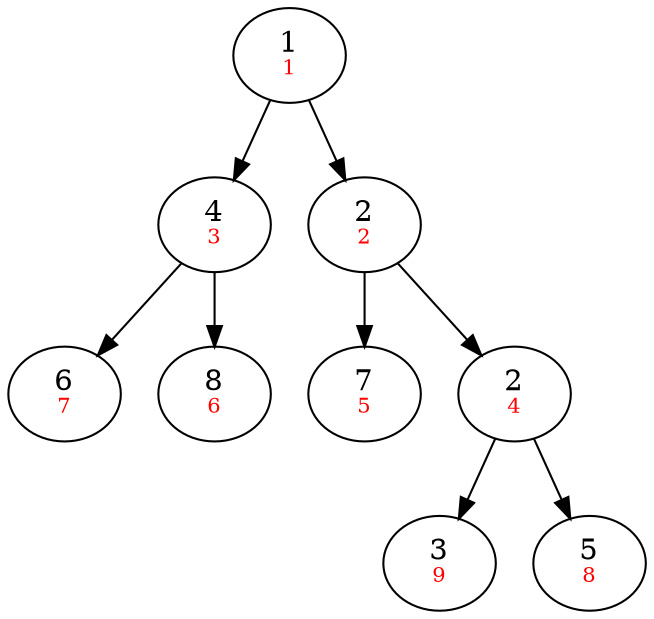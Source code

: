 digraph {
  nn1 [label="n1" pos="2.0,3.0!" label=<1<br/><font point-size="10" color="red">1</font>>]
  nn4 [label="n4" pos="4.0,2.0!" label=<4<br/><font point-size="10" color="red">3</font>>]
  nn6 [label="n6" pos="5.0,1.0!" label=<6<br/><font point-size="10" color="red">7</font>>]
  nn8 [label="n8" pos="3.0,1.0!" label=<8<br/><font point-size="10" color="red">6</font>>]
  nn2 [label="n2" pos="0.0,2.0!" label=<2<br/><font point-size="10" color="red">2</font>>]
  nn7 [label="n7" pos="1.0,1.0!" label=<7<br/><font point-size="10" color="red">5</font>>]
  nn2b [label="n2b" pos="-1.0,1.0!" label=<2<br/><font point-size="10" color="red">4</font>>]
  nn3 [label="n3" pos="-0.5,0.0!" label=<3<br/><font point-size="10" color="red">9</font>>]
  nn5 [label="n5" pos="-1.5,0.0!" label=<5<br/><font point-size="10" color="red">8</font>>]
  nn1 -> nn4 
  nn4 -> nn6 
  nn4 -> nn8 
  nn1 -> nn2 
  nn2 -> nn7 
  nn2 -> nn2b 
  nn2b -> nn3 
  nn2b -> nn5 
}